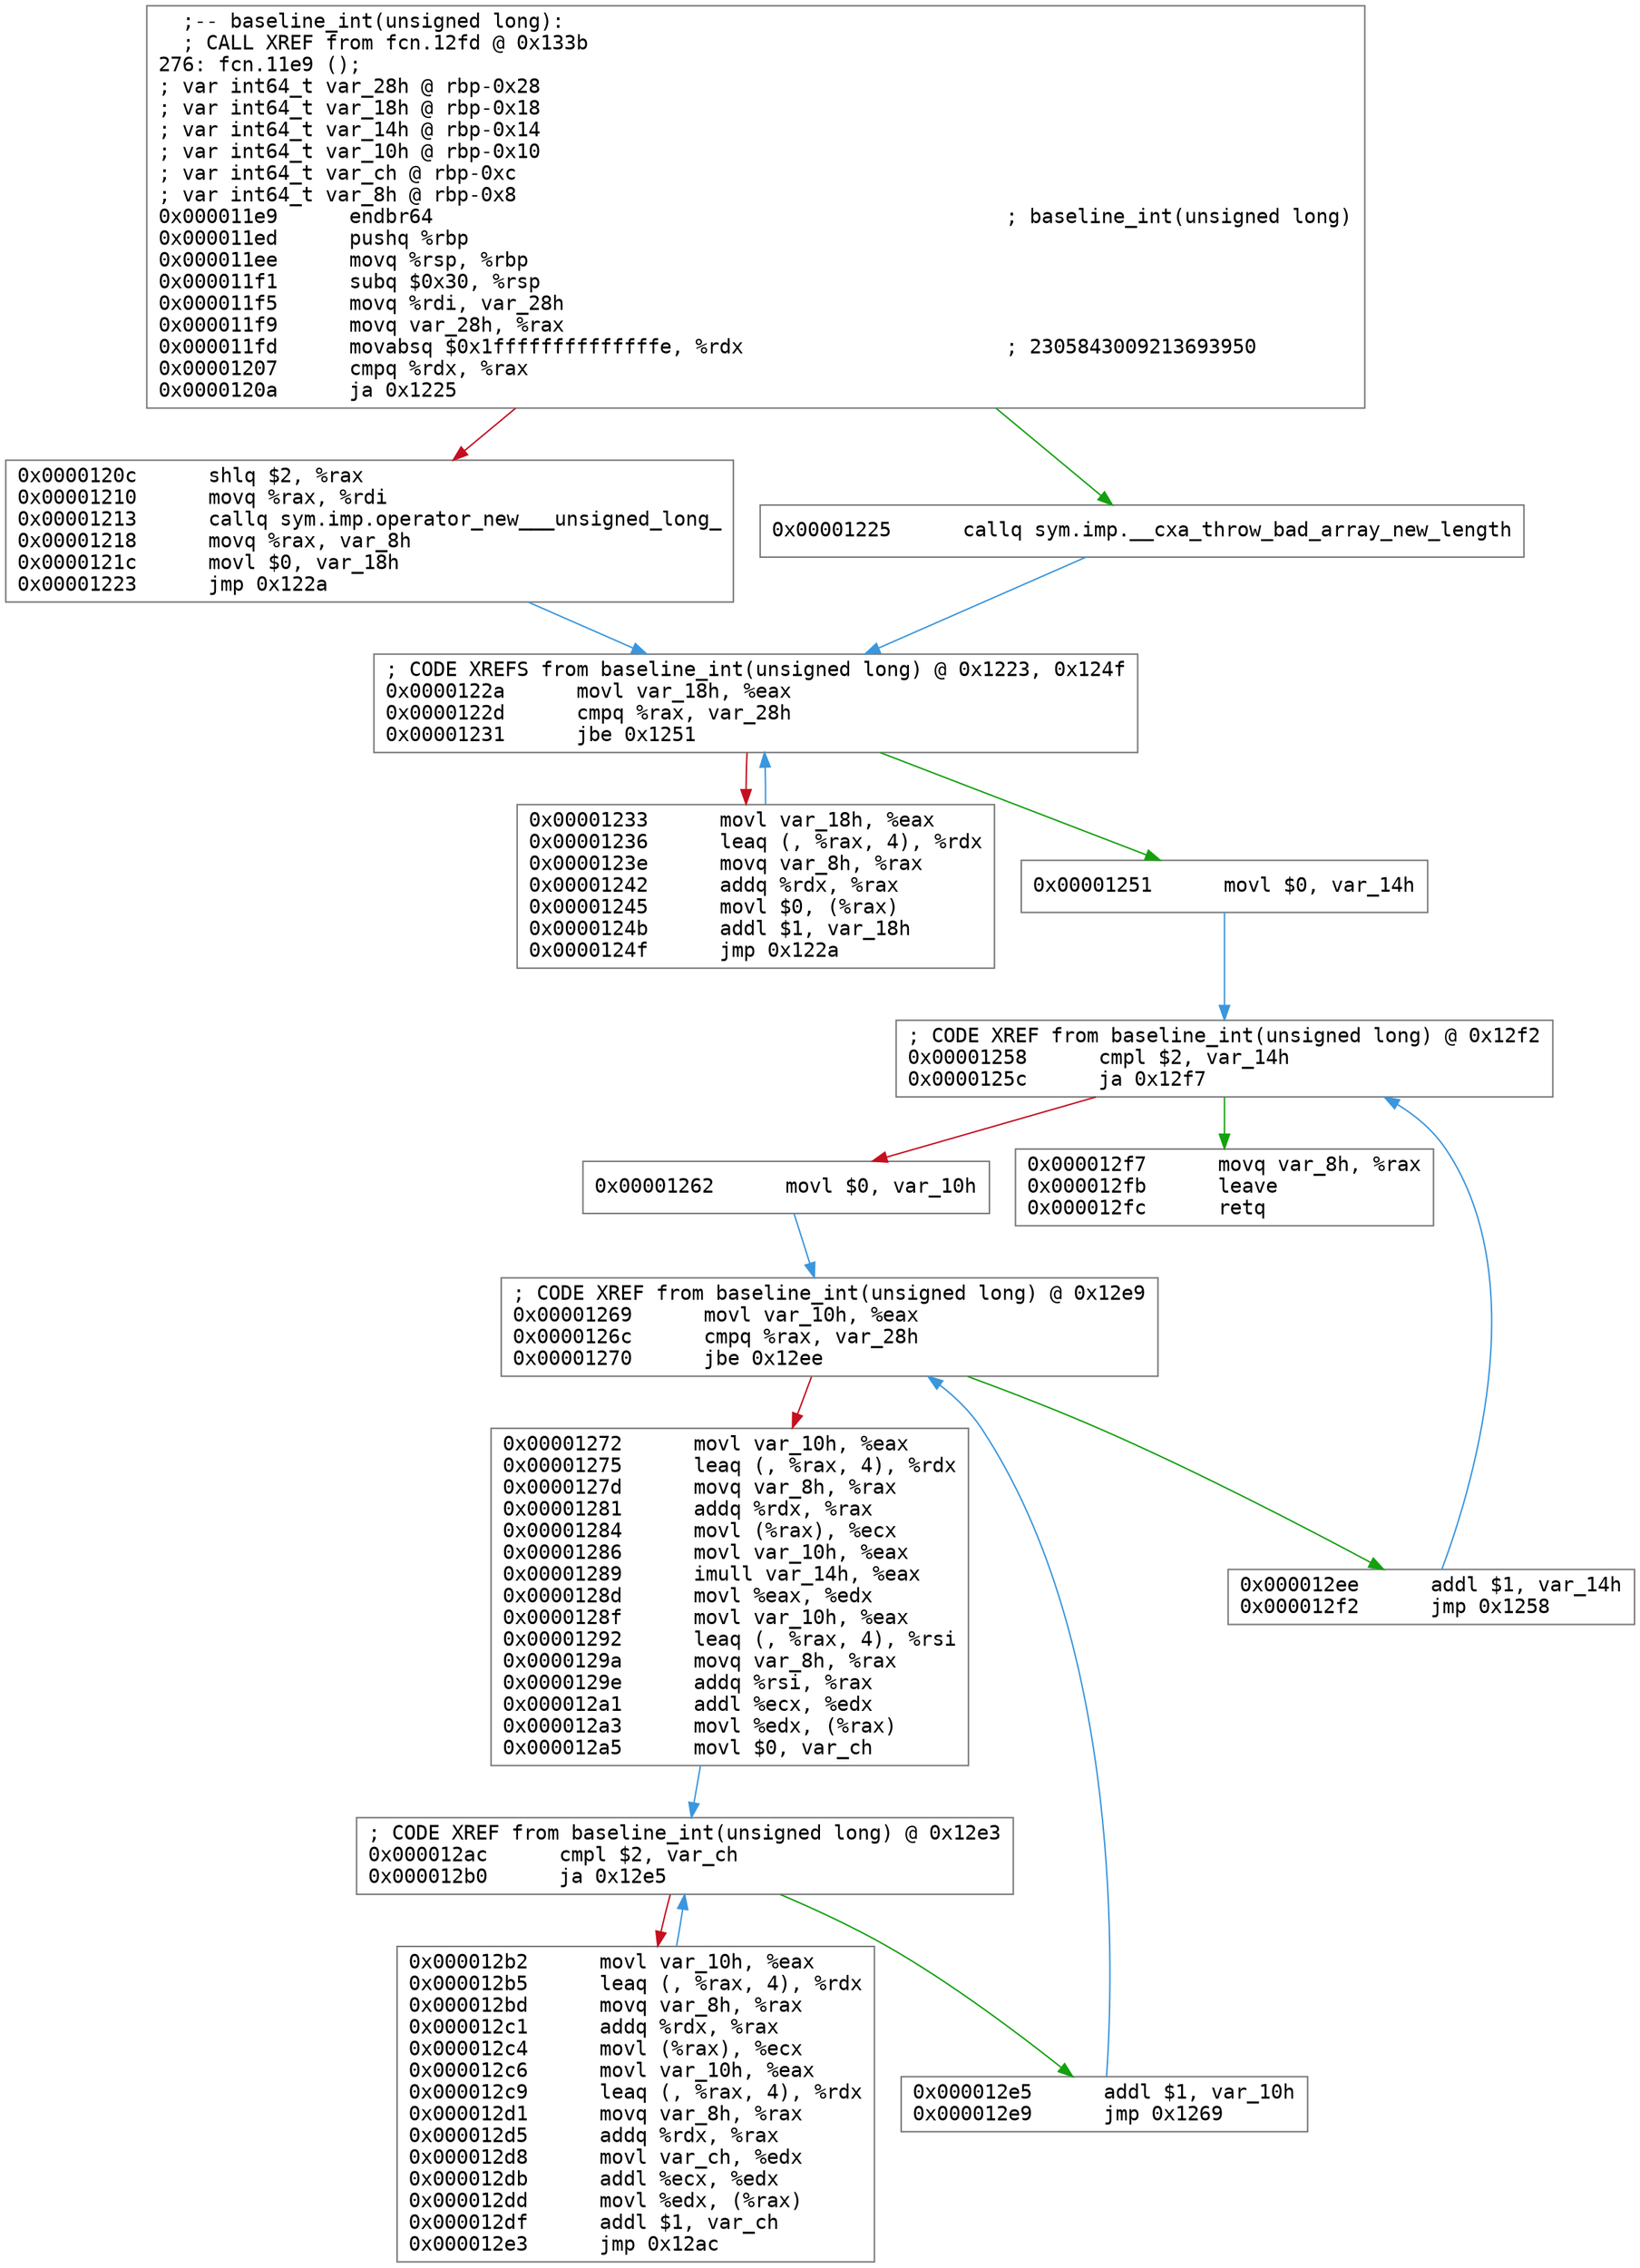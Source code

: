 digraph "code" {
node [fillcolor=gray, shape=box, style=filled];
edge [arrowhead="normal"];
"0x000011e9" [URL="fcn.11e9/0x000011e9", color="#767676", fillcolor="white", fontname="Courier", label="  ;-- baseline_int(unsigned long):\l  ; CALL XREF from fcn.12fd @ 0x133b\l276: fcn.11e9 ();\l; var int64_t var_28h @ rbp-0x28\l; var int64_t var_18h @ rbp-0x18\l; var int64_t var_14h @ rbp-0x14\l; var int64_t var_10h @ rbp-0x10\l; var int64_t var_ch @ rbp-0xc\l; var int64_t var_8h @ rbp-0x8\l0x000011e9      endbr64                                                ; baseline_int(unsigned long)\l0x000011ed      pushq %rbp\l0x000011ee      movq %rsp, %rbp\l0x000011f1      subq $0x30, %rsp\l0x000011f5      movq %rdi, var_28h\l0x000011f9      movq var_28h, %rax\l0x000011fd      movabsq $0x1ffffffffffffffe, %rdx                      ; 2305843009213693950\l0x00001207      cmpq %rdx, %rax\l0x0000120a      ja 0x1225\l"];
"0x0000120c" [URL="fcn.11e9/0x0000120c", color="#767676", fillcolor="white", fontname="Courier", label="0x0000120c      shlq $2, %rax\l0x00001210      movq %rax, %rdi\l0x00001213      callq sym.imp.operator_new___unsigned_long_\l0x00001218      movq %rax, var_8h\l0x0000121c      movl $0, var_18h\l0x00001223      jmp 0x122a\l"];
"0x0000122a" [URL="fcn.11e9/0x0000122a", color="#767676", fillcolor="white", fontname="Courier", label="; CODE XREFS from baseline_int(unsigned long) @ 0x1223, 0x124f\l0x0000122a      movl var_18h, %eax\l0x0000122d      cmpq %rax, var_28h\l0x00001231      jbe 0x1251\l"];
"0x00001233" [URL="fcn.11e9/0x00001233", color="#767676", fillcolor="white", fontname="Courier", label="0x00001233      movl var_18h, %eax\l0x00001236      leaq (, %rax, 4), %rdx\l0x0000123e      movq var_8h, %rax\l0x00001242      addq %rdx, %rax\l0x00001245      movl $0, (%rax)\l0x0000124b      addl $1, var_18h\l0x0000124f      jmp 0x122a\l"];
"0x00001251" [URL="fcn.11e9/0x00001251", color="#767676", fillcolor="white", fontname="Courier", label="0x00001251      movl $0, var_14h\l"];
"0x00001258" [URL="fcn.11e9/0x00001258", color="#767676", fillcolor="white", fontname="Courier", label="; CODE XREF from baseline_int(unsigned long) @ 0x12f2\l0x00001258      cmpl $2, var_14h\l0x0000125c      ja 0x12f7\l"];
"0x00001262" [URL="fcn.11e9/0x00001262", color="#767676", fillcolor="white", fontname="Courier", label="0x00001262      movl $0, var_10h\l"];
"0x00001269" [URL="fcn.11e9/0x00001269", color="#767676", fillcolor="white", fontname="Courier", label="; CODE XREF from baseline_int(unsigned long) @ 0x12e9\l0x00001269      movl var_10h, %eax\l0x0000126c      cmpq %rax, var_28h\l0x00001270      jbe 0x12ee\l"];
"0x00001272" [URL="fcn.11e9/0x00001272", color="#767676", fillcolor="white", fontname="Courier", label="0x00001272      movl var_10h, %eax\l0x00001275      leaq (, %rax, 4), %rdx\l0x0000127d      movq var_8h, %rax\l0x00001281      addq %rdx, %rax\l0x00001284      movl (%rax), %ecx\l0x00001286      movl var_10h, %eax\l0x00001289      imull var_14h, %eax\l0x0000128d      movl %eax, %edx\l0x0000128f      movl var_10h, %eax\l0x00001292      leaq (, %rax, 4), %rsi\l0x0000129a      movq var_8h, %rax\l0x0000129e      addq %rsi, %rax\l0x000012a1      addl %ecx, %edx\l0x000012a3      movl %edx, (%rax)\l0x000012a5      movl $0, var_ch\l"];
"0x000012ac" [URL="fcn.11e9/0x000012ac", color="#767676", fillcolor="white", fontname="Courier", label="; CODE XREF from baseline_int(unsigned long) @ 0x12e3\l0x000012ac      cmpl $2, var_ch\l0x000012b0      ja 0x12e5\l"];
"0x000012b2" [URL="fcn.11e9/0x000012b2", color="#767676", fillcolor="white", fontname="Courier", label="0x000012b2      movl var_10h, %eax\l0x000012b5      leaq (, %rax, 4), %rdx\l0x000012bd      movq var_8h, %rax\l0x000012c1      addq %rdx, %rax\l0x000012c4      movl (%rax), %ecx\l0x000012c6      movl var_10h, %eax\l0x000012c9      leaq (, %rax, 4), %rdx\l0x000012d1      movq var_8h, %rax\l0x000012d5      addq %rdx, %rax\l0x000012d8      movl var_ch, %edx\l0x000012db      addl %ecx, %edx\l0x000012dd      movl %edx, (%rax)\l0x000012df      addl $1, var_ch\l0x000012e3      jmp 0x12ac\l"];
"0x000012e5" [URL="fcn.11e9/0x000012e5", color="#767676", fillcolor="white", fontname="Courier", label="0x000012e5      addl $1, var_10h\l0x000012e9      jmp 0x1269\l"];
"0x000012ee" [URL="fcn.11e9/0x000012ee", color="#767676", fillcolor="white", fontname="Courier", label="0x000012ee      addl $1, var_14h\l0x000012f2      jmp 0x1258\l"];
"0x000012f7" [URL="fcn.11e9/0x000012f7", color="#767676", fillcolor="white", fontname="Courier", label="0x000012f7      movq var_8h, %rax\l0x000012fb      leave\l0x000012fc      retq\l"];
"0x00001225" [URL="fcn.11e9/0x00001225", color="#767676", fillcolor="white", fontname="Courier", label="0x00001225      callq sym.imp.__cxa_throw_bad_array_new_length\l"];
"0x000011e9" -> "0x00001225"  [color="#13a10e", key=0];
"0x000011e9" -> "0x0000120c"  [color="#c50f1f", key=0];
"0x0000120c" -> "0x0000122a"  [color="#3a96dd", key=0];
"0x0000122a" -> "0x00001251"  [color="#13a10e", key=0];
"0x0000122a" -> "0x00001233"  [color="#c50f1f", key=0];
"0x00001233" -> "0x0000122a"  [color="#3a96dd", key=0];
"0x00001251" -> "0x00001258"  [color="#3a96dd", key=0];
"0x00001258" -> "0x000012f7"  [color="#13a10e", key=0];
"0x00001258" -> "0x00001262"  [color="#c50f1f", key=0];
"0x00001262" -> "0x00001269"  [color="#3a96dd", key=0];
"0x00001269" -> "0x000012ee"  [color="#13a10e", key=0];
"0x00001269" -> "0x00001272"  [color="#c50f1f", key=0];
"0x00001272" -> "0x000012ac"  [color="#3a96dd", key=0];
"0x000012ac" -> "0x000012e5"  [color="#13a10e", key=0];
"0x000012ac" -> "0x000012b2"  [color="#c50f1f", key=0];
"0x000012b2" -> "0x000012ac"  [color="#3a96dd", key=0];
"0x000012e5" -> "0x00001269"  [color="#3a96dd", key=0];
"0x000012ee" -> "0x00001258"  [color="#3a96dd", key=0];
"0x00001225" -> "0x0000122a"  [color="#3a96dd", key=0];
}
